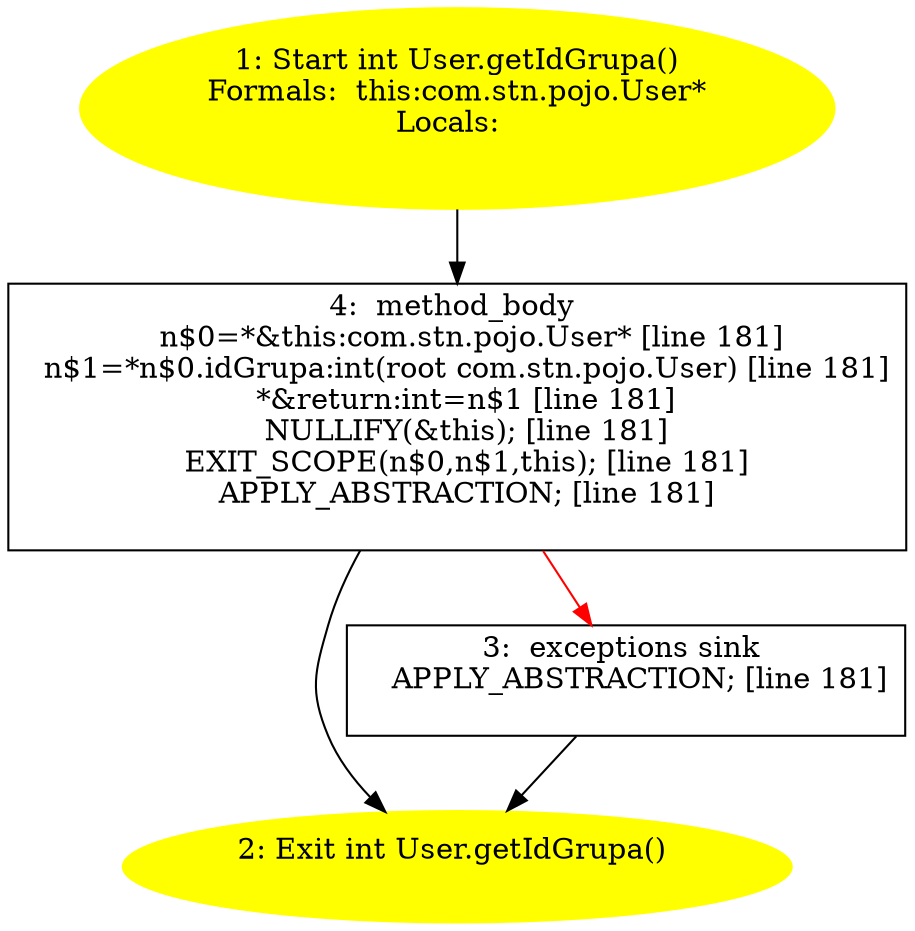 /* @generated */
digraph cfg {
"com.stn.pojo.User.getIdGrupa():int.f2332a142cd8d8495c8fb99916b33c1a_1" [label="1: Start int User.getIdGrupa()\nFormals:  this:com.stn.pojo.User*\nLocals:  \n  " color=yellow style=filled]
	

	 "com.stn.pojo.User.getIdGrupa():int.f2332a142cd8d8495c8fb99916b33c1a_1" -> "com.stn.pojo.User.getIdGrupa():int.f2332a142cd8d8495c8fb99916b33c1a_4" ;
"com.stn.pojo.User.getIdGrupa():int.f2332a142cd8d8495c8fb99916b33c1a_2" [label="2: Exit int User.getIdGrupa() \n  " color=yellow style=filled]
	

"com.stn.pojo.User.getIdGrupa():int.f2332a142cd8d8495c8fb99916b33c1a_3" [label="3:  exceptions sink \n   APPLY_ABSTRACTION; [line 181]\n " shape="box"]
	

	 "com.stn.pojo.User.getIdGrupa():int.f2332a142cd8d8495c8fb99916b33c1a_3" -> "com.stn.pojo.User.getIdGrupa():int.f2332a142cd8d8495c8fb99916b33c1a_2" ;
"com.stn.pojo.User.getIdGrupa():int.f2332a142cd8d8495c8fb99916b33c1a_4" [label="4:  method_body \n   n$0=*&this:com.stn.pojo.User* [line 181]\n  n$1=*n$0.idGrupa:int(root com.stn.pojo.User) [line 181]\n  *&return:int=n$1 [line 181]\n  NULLIFY(&this); [line 181]\n  EXIT_SCOPE(n$0,n$1,this); [line 181]\n  APPLY_ABSTRACTION; [line 181]\n " shape="box"]
	

	 "com.stn.pojo.User.getIdGrupa():int.f2332a142cd8d8495c8fb99916b33c1a_4" -> "com.stn.pojo.User.getIdGrupa():int.f2332a142cd8d8495c8fb99916b33c1a_2" ;
	 "com.stn.pojo.User.getIdGrupa():int.f2332a142cd8d8495c8fb99916b33c1a_4" -> "com.stn.pojo.User.getIdGrupa():int.f2332a142cd8d8495c8fb99916b33c1a_3" [color="red" ];
}
